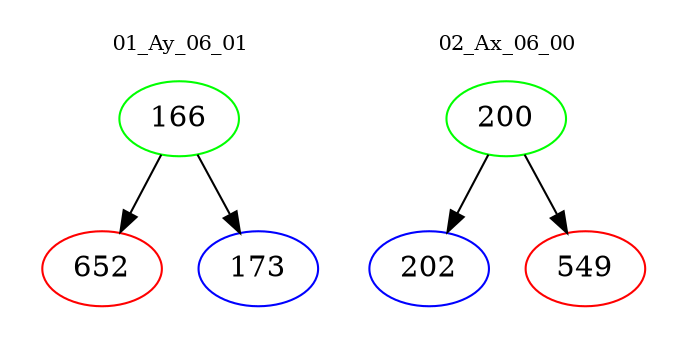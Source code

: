 digraph{
subgraph cluster_0 {
color = white
label = "01_Ay_06_01";
fontsize=10;
T0_166 [label="166", color="green"]
T0_166 -> T0_652 [color="black"]
T0_652 [label="652", color="red"]
T0_166 -> T0_173 [color="black"]
T0_173 [label="173", color="blue"]
}
subgraph cluster_1 {
color = white
label = "02_Ax_06_00";
fontsize=10;
T1_200 [label="200", color="green"]
T1_200 -> T1_202 [color="black"]
T1_202 [label="202", color="blue"]
T1_200 -> T1_549 [color="black"]
T1_549 [label="549", color="red"]
}
}
